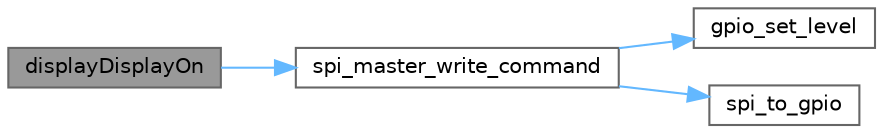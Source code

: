 digraph "displayDisplayOn"
{
 // LATEX_PDF_SIZE
  bgcolor="transparent";
  edge [fontname=Helvetica,fontsize=10,labelfontname=Helvetica,labelfontsize=10];
  node [fontname=Helvetica,fontsize=10,shape=box,height=0.2,width=0.4];
  rankdir="LR";
  Node1 [id="Node000001",label="displayDisplayOn",height=0.2,width=0.4,color="gray40", fillcolor="grey60", style="filled", fontcolor="black",tooltip="Initialize DISPLAY screen."];
  Node1 -> Node2 [id="edge1_Node000001_Node000002",color="steelblue1",style="solid",tooltip=" "];
  Node2 [id="Node000002",label="spi_master_write_command",height=0.2,width=0.4,color="grey40", fillcolor="white", style="filled",URL="$display_8c.html#a59d25920920ebea3da54ebbf4fd8493c",tooltip=" "];
  Node2 -> Node3 [id="edge2_Node000002_Node000003",color="steelblue1",style="solid",tooltip=" "];
  Node3 [id="Node000003",label="gpio_set_level",height=0.2,width=0.4,color="grey40", fillcolor="white", style="filled",URL="$empty-library_2gpio_8c.html#ad5a42b84617ecc1b6af7d36ac2d0bea4",tooltip=" "];
  Node2 -> Node4 [id="edge3_Node000002_Node000004",color="steelblue1",style="solid",tooltip=" "];
  Node4 [id="Node000004",label="spi_to_gpio",height=0.2,width=0.4,color="grey40", fillcolor="white", style="filled",URL="$display_8c.html#a2e84550a5ec7d45e5253d8e82523fe31",tooltip=" "];
}
